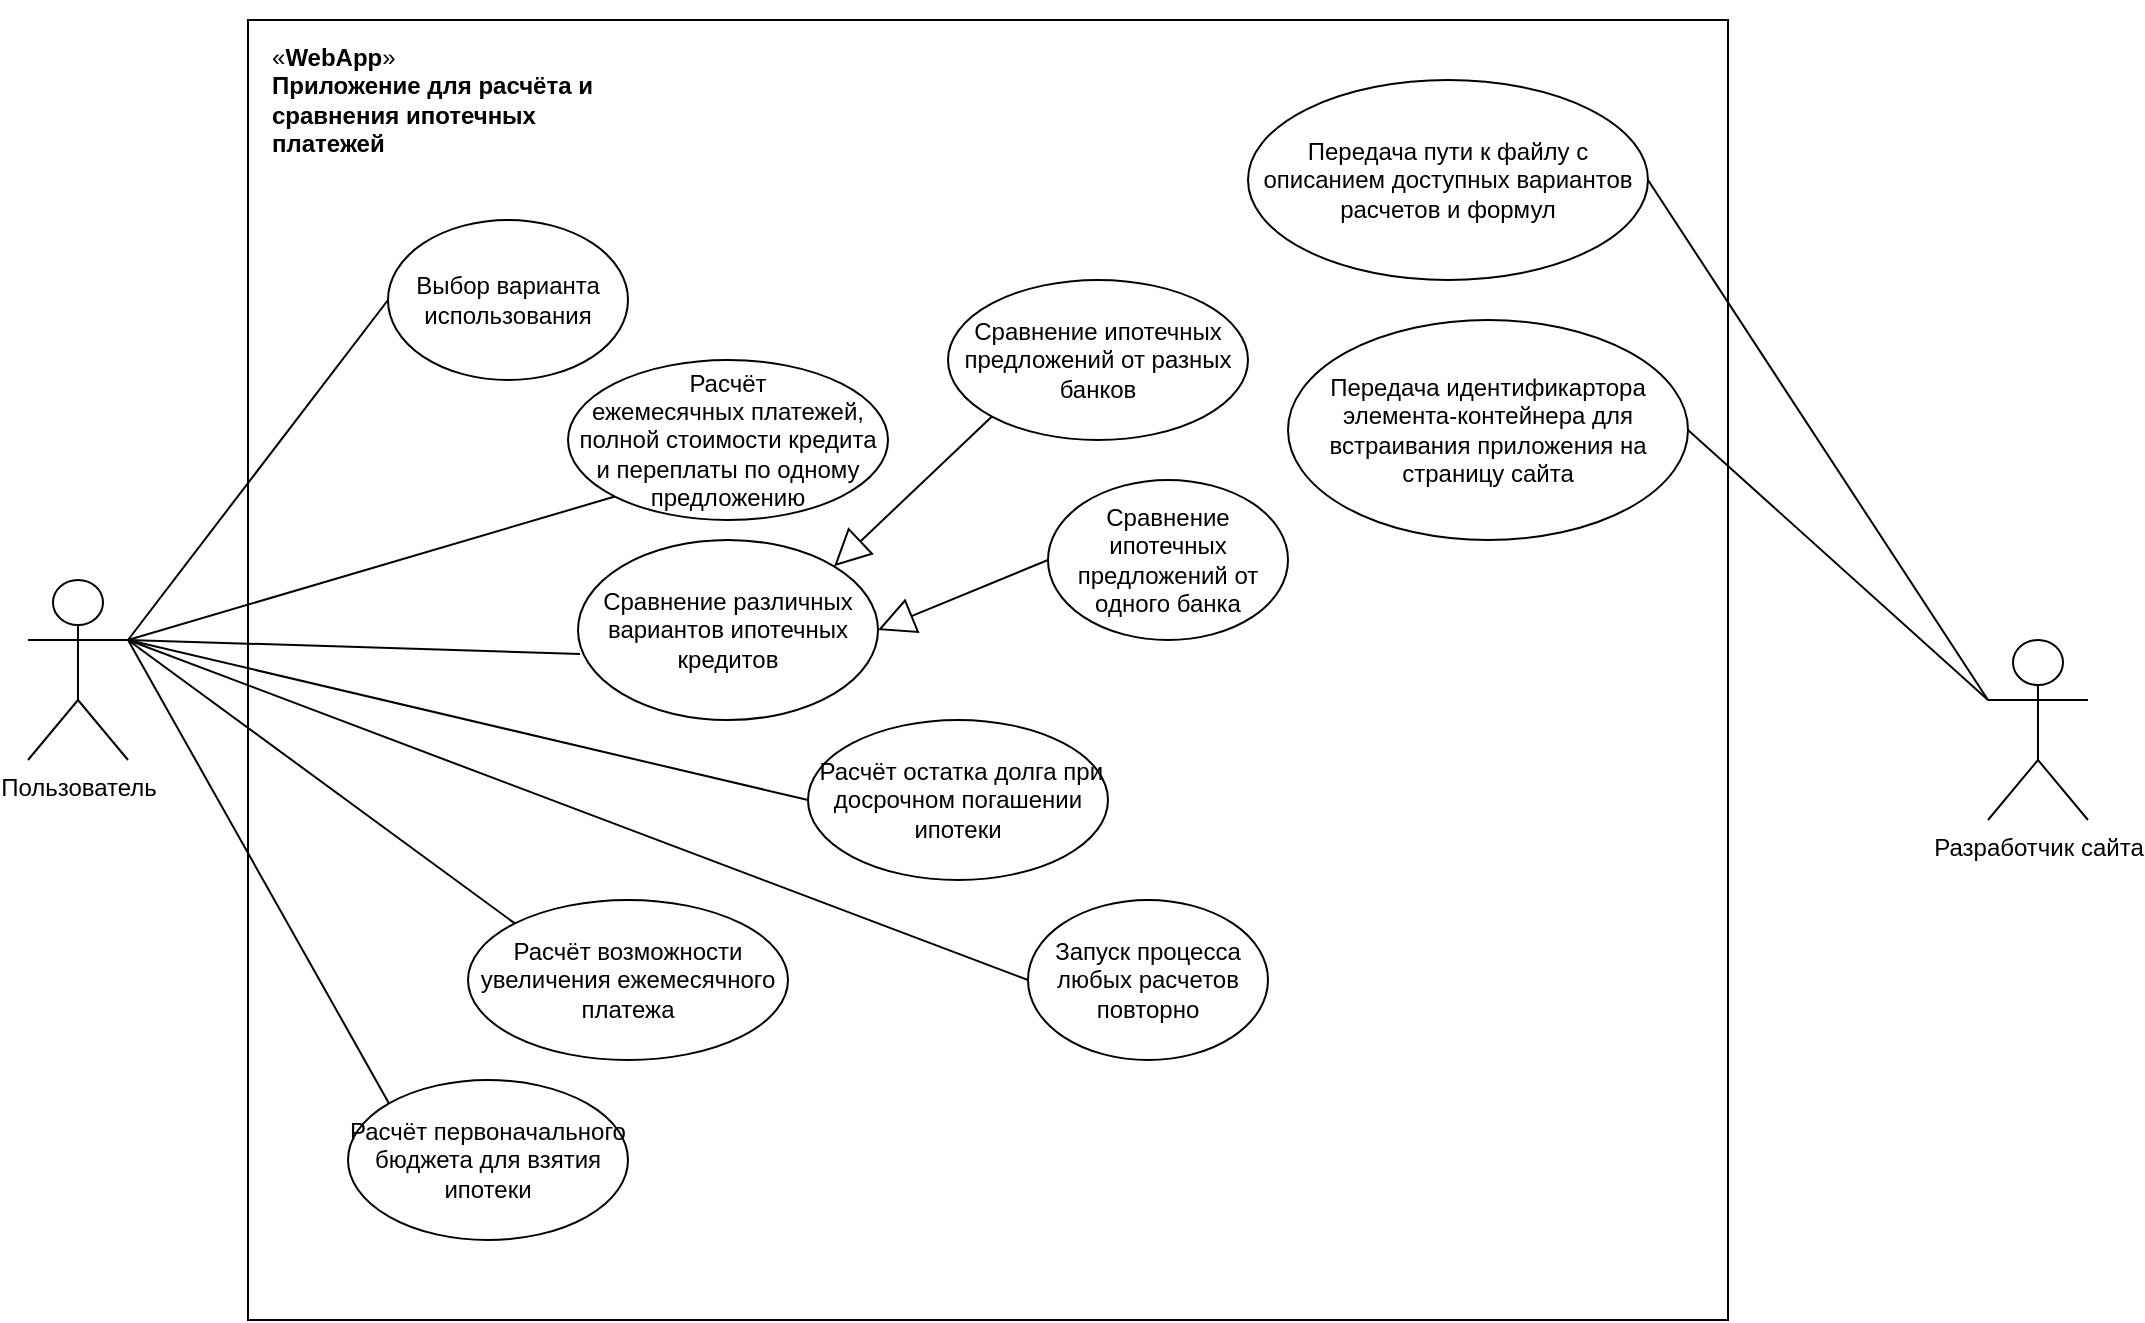 <mxfile version="22.1.2" type="device">
  <diagram name="Страница — 1" id="0YllM54pfcNBdjp9HYvL">
    <mxGraphModel dx="954" dy="616" grid="1" gridSize="10" guides="1" tooltips="1" connect="1" arrows="1" fold="1" page="1" pageScale="1" pageWidth="1600" pageHeight="900" math="0" shadow="0">
      <root>
        <mxCell id="0" />
        <mxCell id="1" parent="0" />
        <mxCell id="NnWNUreuz0Js4np4w738-1" value="Пользователь" style="shape=umlActor;verticalLabelPosition=bottom;verticalAlign=top;html=1;outlineConnect=0;" parent="1" vertex="1">
          <mxGeometry x="100" y="330" width="50" height="90" as="geometry" />
        </mxCell>
        <mxCell id="NnWNUreuz0Js4np4w738-2" value="" style="rounded=0;whiteSpace=wrap;html=1;" parent="1" vertex="1">
          <mxGeometry x="210" y="50" width="740" height="650" as="geometry" />
        </mxCell>
        <mxCell id="NnWNUreuz0Js4np4w738-3" value="Разработчик сайта" style="shape=umlActor;verticalLabelPosition=bottom;verticalAlign=top;html=1;outlineConnect=0;" parent="1" vertex="1">
          <mxGeometry x="1080" y="360" width="50" height="90" as="geometry" />
        </mxCell>
        <mxCell id="NnWNUreuz0Js4np4w738-6" value="«&lt;b&gt;WebApp&lt;/b&gt;»&lt;b&gt;&lt;br&gt;&lt;/b&gt;&lt;b&gt;Приложение для расчёта и сравнения ипотечных платежей&lt;/b&gt;" style="text;html=1;strokeColor=none;fillColor=none;align=left;verticalAlign=middle;whiteSpace=wrap;rounded=0;" parent="1" vertex="1">
          <mxGeometry x="220" y="40" width="170" height="100" as="geometry" />
        </mxCell>
        <mxCell id="NnWNUreuz0Js4np4w738-7" value="Расчёт ежемесячных&amp;nbsp;платежей, полной стоимости кредита и переплаты по одному предложению" style="ellipse;whiteSpace=wrap;html=1;" parent="1" vertex="1">
          <mxGeometry x="370" y="220" width="160" height="80" as="geometry" />
        </mxCell>
        <mxCell id="jE0IaXRQl2WnNEh09qzP-1" value="Сравнение различных вариантов ипотечных кредитов" style="ellipse;whiteSpace=wrap;html=1;" parent="1" vertex="1">
          <mxGeometry x="375" y="310" width="150" height="90" as="geometry" />
        </mxCell>
        <mxCell id="jE0IaXRQl2WnNEh09qzP-2" value="&amp;nbsp;Расчёт остатка долга при досрочном погашении ипотеки" style="ellipse;whiteSpace=wrap;html=1;" parent="1" vertex="1">
          <mxGeometry x="490" y="400" width="150" height="80" as="geometry" />
        </mxCell>
        <mxCell id="jE0IaXRQl2WnNEh09qzP-3" value="Расчёт возможности увеличения ежемесячного платежа" style="ellipse;whiteSpace=wrap;html=1;" parent="1" vertex="1">
          <mxGeometry x="320" y="490" width="160" height="80" as="geometry" />
        </mxCell>
        <mxCell id="jE0IaXRQl2WnNEh09qzP-4" value="Расчёт первоначального бюджета для взятия ипотеки" style="ellipse;whiteSpace=wrap;html=1;" parent="1" vertex="1">
          <mxGeometry x="260" y="580" width="140" height="80" as="geometry" />
        </mxCell>
        <mxCell id="jE0IaXRQl2WnNEh09qzP-10" value="Сравнение ипотечных предложений от разных банков" style="ellipse;whiteSpace=wrap;html=1;" parent="1" vertex="1">
          <mxGeometry x="560" y="180" width="150" height="80" as="geometry" />
        </mxCell>
        <mxCell id="jE0IaXRQl2WnNEh09qzP-11" value="" style="endArrow=block;html=1;rounded=0;entryX=1;entryY=0;entryDx=0;entryDy=0;exitX=0;exitY=1;exitDx=0;exitDy=0;endFill=0;strokeWidth=1;endSize=16;" parent="1" source="jE0IaXRQl2WnNEh09qzP-10" target="jE0IaXRQl2WnNEh09qzP-1" edge="1">
          <mxGeometry width="50" height="50" relative="1" as="geometry">
            <mxPoint x="600" y="300" as="sourcePoint" />
            <mxPoint x="650" y="250" as="targetPoint" />
          </mxGeometry>
        </mxCell>
        <mxCell id="jE0IaXRQl2WnNEh09qzP-12" value="Сравнение ипотечных предложений от одного банка" style="ellipse;whiteSpace=wrap;html=1;" parent="1" vertex="1">
          <mxGeometry x="610" y="280" width="120" height="80" as="geometry" />
        </mxCell>
        <mxCell id="jE0IaXRQl2WnNEh09qzP-13" value="" style="endArrow=block;html=1;rounded=0;entryX=1;entryY=0.5;entryDx=0;entryDy=0;exitX=0;exitY=0.5;exitDx=0;exitDy=0;endFill=0;strokeWidth=1;endSize=16;" parent="1" source="jE0IaXRQl2WnNEh09qzP-12" target="jE0IaXRQl2WnNEh09qzP-1" edge="1">
          <mxGeometry width="50" height="50" relative="1" as="geometry">
            <mxPoint x="530" y="350" as="sourcePoint" />
            <mxPoint x="580" y="300" as="targetPoint" />
          </mxGeometry>
        </mxCell>
        <mxCell id="embU2D00h88f_JBFr84A-1" value="" style="endArrow=none;html=1;rounded=0;entryX=0;entryY=1;entryDx=0;entryDy=0;exitX=1;exitY=0.333;exitDx=0;exitDy=0;exitPerimeter=0;" parent="1" source="NnWNUreuz0Js4np4w738-1" target="NnWNUreuz0Js4np4w738-7" edge="1">
          <mxGeometry width="50" height="50" relative="1" as="geometry">
            <mxPoint x="250" y="280" as="sourcePoint" />
            <mxPoint x="300" y="230" as="targetPoint" />
          </mxGeometry>
        </mxCell>
        <mxCell id="embU2D00h88f_JBFr84A-2" value="" style="endArrow=none;html=1;rounded=0;exitX=1;exitY=0.333;exitDx=0;exitDy=0;exitPerimeter=0;entryX=0.007;entryY=0.633;entryDx=0;entryDy=0;entryPerimeter=0;" parent="1" source="NnWNUreuz0Js4np4w738-1" target="jE0IaXRQl2WnNEh09qzP-1" edge="1">
          <mxGeometry width="50" height="50" relative="1" as="geometry">
            <mxPoint x="270" y="400" as="sourcePoint" />
            <mxPoint x="320" y="350" as="targetPoint" />
          </mxGeometry>
        </mxCell>
        <mxCell id="embU2D00h88f_JBFr84A-3" value="" style="endArrow=none;html=1;rounded=0;exitX=1;exitY=0.333;exitDx=0;exitDy=0;exitPerimeter=0;entryX=0;entryY=0.5;entryDx=0;entryDy=0;" parent="1" source="NnWNUreuz0Js4np4w738-1" target="jE0IaXRQl2WnNEh09qzP-2" edge="1">
          <mxGeometry width="50" height="50" relative="1" as="geometry">
            <mxPoint x="320" y="420" as="sourcePoint" />
            <mxPoint x="370" y="370" as="targetPoint" />
          </mxGeometry>
        </mxCell>
        <mxCell id="embU2D00h88f_JBFr84A-4" value="" style="endArrow=none;html=1;rounded=0;entryX=0;entryY=0;entryDx=0;entryDy=0;exitX=1;exitY=0.333;exitDx=0;exitDy=0;exitPerimeter=0;" parent="1" source="NnWNUreuz0Js4np4w738-1" target="jE0IaXRQl2WnNEh09qzP-3" edge="1">
          <mxGeometry width="50" height="50" relative="1" as="geometry">
            <mxPoint x="290" y="450" as="sourcePoint" />
            <mxPoint x="340" y="400" as="targetPoint" />
          </mxGeometry>
        </mxCell>
        <mxCell id="embU2D00h88f_JBFr84A-5" value="" style="endArrow=none;html=1;rounded=0;exitX=0;exitY=0;exitDx=0;exitDy=0;" parent="1" source="jE0IaXRQl2WnNEh09qzP-4" edge="1">
          <mxGeometry width="50" height="50" relative="1" as="geometry">
            <mxPoint x="260" y="530" as="sourcePoint" />
            <mxPoint x="150" y="360" as="targetPoint" />
          </mxGeometry>
        </mxCell>
        <mxCell id="embU2D00h88f_JBFr84A-6" value="Передача идентификартора элемента-контейнера для встраивания приложения на страницу сайта" style="ellipse;whiteSpace=wrap;html=1;" parent="1" vertex="1">
          <mxGeometry x="730" y="200" width="200" height="110" as="geometry" />
        </mxCell>
        <mxCell id="embU2D00h88f_JBFr84A-9" value="Запуск процесса любых расчетов повторно" style="ellipse;whiteSpace=wrap;html=1;" parent="1" vertex="1">
          <mxGeometry x="600" y="490" width="120" height="80" as="geometry" />
        </mxCell>
        <mxCell id="embU2D00h88f_JBFr84A-10" value="" style="endArrow=none;html=1;rounded=0;entryX=1;entryY=0.333;entryDx=0;entryDy=0;entryPerimeter=0;exitX=0;exitY=0.5;exitDx=0;exitDy=0;" parent="1" source="embU2D00h88f_JBFr84A-9" target="NnWNUreuz0Js4np4w738-1" edge="1">
          <mxGeometry width="50" height="50" relative="1" as="geometry">
            <mxPoint x="360" y="460" as="sourcePoint" />
            <mxPoint x="410" y="410" as="targetPoint" />
          </mxGeometry>
        </mxCell>
        <mxCell id="embU2D00h88f_JBFr84A-12" value="" style="endArrow=none;html=1;rounded=0;exitX=1;exitY=0.5;exitDx=0;exitDy=0;entryX=0;entryY=0.333;entryDx=0;entryDy=0;entryPerimeter=0;" parent="1" source="embU2D00h88f_JBFr84A-6" target="NnWNUreuz0Js4np4w738-3" edge="1">
          <mxGeometry width="50" height="50" relative="1" as="geometry">
            <mxPoint x="950" y="410" as="sourcePoint" />
            <mxPoint x="1000" y="360" as="targetPoint" />
          </mxGeometry>
        </mxCell>
        <mxCell id="oo7PwdRP-riIViRk8AgU-1" value="Передача пути к файлу с описанием доступных вариантов расчетов и формул" style="ellipse;whiteSpace=wrap;html=1;" parent="1" vertex="1">
          <mxGeometry x="710" y="80" width="200" height="100" as="geometry" />
        </mxCell>
        <mxCell id="oo7PwdRP-riIViRk8AgU-2" value="" style="endArrow=none;html=1;rounded=0;entryX=1;entryY=0.5;entryDx=0;entryDy=0;exitX=0;exitY=0.333;exitDx=0;exitDy=0;exitPerimeter=0;" parent="1" source="NnWNUreuz0Js4np4w738-3" target="oo7PwdRP-riIViRk8AgU-1" edge="1">
          <mxGeometry width="50" height="50" relative="1" as="geometry">
            <mxPoint x="1010" y="280" as="sourcePoint" />
            <mxPoint x="1060" y="230" as="targetPoint" />
          </mxGeometry>
        </mxCell>
        <mxCell id="qWmBpYlJxiAJWZG_chfn-8" value="" style="endArrow=none;html=1;rounded=0;entryX=0;entryY=0.5;entryDx=0;entryDy=0;" parent="1" target="qWmBpYlJxiAJWZG_chfn-9" edge="1">
          <mxGeometry width="50" height="50" relative="1" as="geometry">
            <mxPoint x="150" y="360" as="sourcePoint" />
            <mxPoint x="220" y="270" as="targetPoint" />
          </mxGeometry>
        </mxCell>
        <mxCell id="qWmBpYlJxiAJWZG_chfn-9" value="Выбор варианта использования" style="ellipse;whiteSpace=wrap;html=1;" parent="1" vertex="1">
          <mxGeometry x="280" y="150" width="120" height="80" as="geometry" />
        </mxCell>
      </root>
    </mxGraphModel>
  </diagram>
</mxfile>
